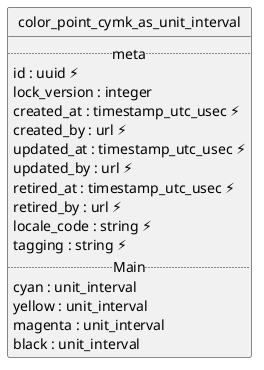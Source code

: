 @startuml uml
skinparam monochrome true
skinparam linetype ortho
hide circle

entity color_point_cymk_as_unit_interval {
  .. meta ..
  id : uuid ⚡
  lock_version : integer
  created_at : timestamp_utc_usec ⚡
  created_by : url ⚡
  updated_at : timestamp_utc_usec ⚡
  updated_by : url ⚡
  retired_at : timestamp_utc_usec ⚡
  retired_by : url ⚡
  locale_code : string ⚡
  tagging : string ⚡
  .. Main ..
  cyan : unit_interval
  yellow : unit_interval
  magenta : unit_interval
  black : unit_interval
}

@enduml

